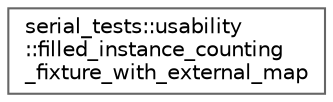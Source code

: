 digraph "类继承关系图"
{
 // LATEX_PDF_SIZE
  bgcolor="transparent";
  edge [fontname=Helvetica,fontsize=10,labelfontname=Helvetica,labelfontsize=10];
  node [fontname=Helvetica,fontsize=10,shape=box,height=0.2,width=0.4];
  rankdir="LR";
  Node0 [id="Node000000",label="serial_tests::usability\l::filled_instance_counting\l_fixture_with_external_map",height=0.2,width=0.4,color="grey40", fillcolor="white", style="filled",URL="$structserial__tests_1_1usability_1_1filled__instance__counting__fixture__with__external__map.html",tooltip=" "];
}
